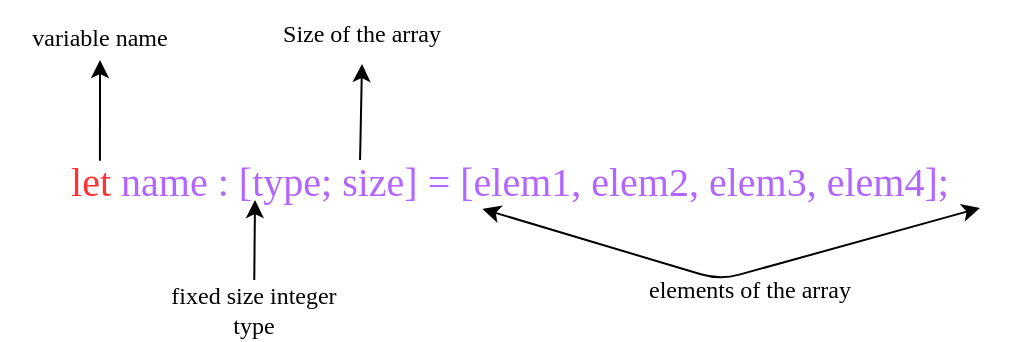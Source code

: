 <mxfile>
    <diagram id="Q9_ewcCadF7uL0q77WEs" name="Page-1">
        <mxGraphModel dx="603" dy="645" grid="1" gridSize="10" guides="1" tooltips="1" connect="1" arrows="1" fold="1" page="1" pageScale="1" pageWidth="800" pageHeight="500" math="0" shadow="0">
            <root>
                <mxCell id="0"/>
                <mxCell id="1" parent="0"/>
                <mxCell id="4" value="&lt;font style=&quot;font-size: 20px&quot;&gt;&lt;font color=&quot;#ff3333&quot;&gt;let&lt;/font&gt; &lt;font color=&quot;#b266ff&quot;&gt;name : [type; size] = [elem1, elem2, elem3, elem4];&lt;/font&gt;&lt;/font&gt;" style="text;html=1;strokeColor=none;fillColor=none;align=center;verticalAlign=middle;whiteSpace=wrap;rounded=0;fontFamily=Comic Sans MS;movable=0;resizable=0;rotatable=0;deletable=0;editable=0;connectable=0;" vertex="1" parent="1">
                    <mxGeometry x="240" y="230" width="510" height="20" as="geometry"/>
                </mxCell>
                <mxCell id="5" value="&lt;font style=&quot;font-size: 12px&quot;&gt;variable name&lt;/font&gt;" style="text;html=1;strokeColor=none;fillColor=none;align=center;verticalAlign=middle;rounded=0;fontFamily=Comic Sans MS;fontSize=20;spacing=0;whiteSpace=wrap;fontColor=default;labelBorderColor=none;spacingBottom=0;movable=0;resizable=0;rotatable=0;deletable=0;editable=0;connectable=0;" vertex="1" parent="1">
                    <mxGeometry x="250" y="150" width="80" height="30" as="geometry"/>
                </mxCell>
                <mxCell id="6" value="" style="endArrow=classic;html=1;fontFamily=Comic Sans MS;fontSize=12;fontColor=default;exitX=0.098;exitY=0.017;exitDx=0;exitDy=0;exitPerimeter=0;entryX=0.5;entryY=1;entryDx=0;entryDy=0;movable=0;resizable=0;rotatable=0;deletable=0;editable=0;connectable=0;" edge="1" parent="1" source="4" target="5">
                    <mxGeometry width="50" height="50" relative="1" as="geometry">
                        <mxPoint x="480" y="190" as="sourcePoint"/>
                        <mxPoint x="530" y="140" as="targetPoint"/>
                    </mxGeometry>
                </mxCell>
                <mxCell id="8" value="" style="edgeStyle=none;html=1;fontFamily=Comic Sans MS;fontSize=12;fontColor=#000000;entryX=0.25;entryY=1;entryDx=0;entryDy=0;movable=0;resizable=0;rotatable=0;deletable=0;editable=0;connectable=0;" edge="1" parent="1" source="7" target="4">
                    <mxGeometry relative="1" as="geometry"/>
                </mxCell>
                <mxCell id="7" value="&lt;font color=&quot;#000000&quot;&gt;fixed size integer type&lt;/font&gt;" style="text;html=1;strokeColor=none;fillColor=none;align=center;verticalAlign=middle;whiteSpace=wrap;rounded=0;labelBorderColor=none;fontFamily=Comic Sans MS;fontSize=12;fontColor=#B266FF;movable=0;resizable=0;rotatable=0;deletable=0;editable=0;connectable=0;" vertex="1" parent="1">
                    <mxGeometry x="322" y="290" width="90" height="30" as="geometry"/>
                </mxCell>
                <mxCell id="9" value="" style="endArrow=classic;html=1;fontFamily=Comic Sans MS;fontSize=12;fontColor=#000000;exitX=0.353;exitY=0;exitDx=0;exitDy=0;exitPerimeter=0;entryX=0.5;entryY=1;entryDx=0;entryDy=0;movable=0;resizable=0;rotatable=0;deletable=0;editable=0;connectable=0;" edge="1" parent="1" source="4" target="10">
                    <mxGeometry width="50" height="50" relative="1" as="geometry">
                        <mxPoint x="460" y="220" as="sourcePoint"/>
                        <mxPoint x="510" y="170" as="targetPoint"/>
                    </mxGeometry>
                </mxCell>
                <mxCell id="10" value="&lt;font color=&quot;#000000&quot;&gt;Size of the array&lt;/font&gt;" style="text;html=1;strokeColor=none;fillColor=none;align=center;verticalAlign=middle;whiteSpace=wrap;rounded=0;labelBorderColor=none;fontFamily=Comic Sans MS;fontSize=12;fontColor=#B266FF;movable=0;resizable=0;rotatable=0;deletable=0;editable=0;connectable=0;" vertex="1" parent="1">
                    <mxGeometry x="376" y="152" width="90" height="30" as="geometry"/>
                </mxCell>
                <mxCell id="11" value="" style="endArrow=classic;startArrow=classic;html=1;fontFamily=Comic Sans MS;fontSize=12;fontColor=#000000;exitX=0.473;exitY=1.224;exitDx=0;exitDy=0;exitPerimeter=0;movable=0;resizable=0;rotatable=0;deletable=0;editable=0;connectable=0;" edge="1" parent="1" source="4">
                    <mxGeometry width="50" height="50" relative="1" as="geometry">
                        <mxPoint x="470" y="260" as="sourcePoint"/>
                        <mxPoint x="730" y="254" as="targetPoint"/>
                        <Array as="points">
                            <mxPoint x="600" y="290"/>
                        </Array>
                    </mxGeometry>
                </mxCell>
                <mxCell id="12" value="&lt;font color=&quot;#000000&quot;&gt;elements of the array&lt;/font&gt;" style="text;html=1;strokeColor=none;fillColor=none;align=center;verticalAlign=middle;whiteSpace=wrap;rounded=0;labelBorderColor=none;fontFamily=Comic Sans MS;fontSize=12;fontColor=#B266FF;movable=0;resizable=0;rotatable=0;deletable=0;editable=0;connectable=0;" vertex="1" parent="1">
                    <mxGeometry x="550" y="280" width="130" height="30" as="geometry"/>
                </mxCell>
            </root>
        </mxGraphModel>
    </diagram>
</mxfile>